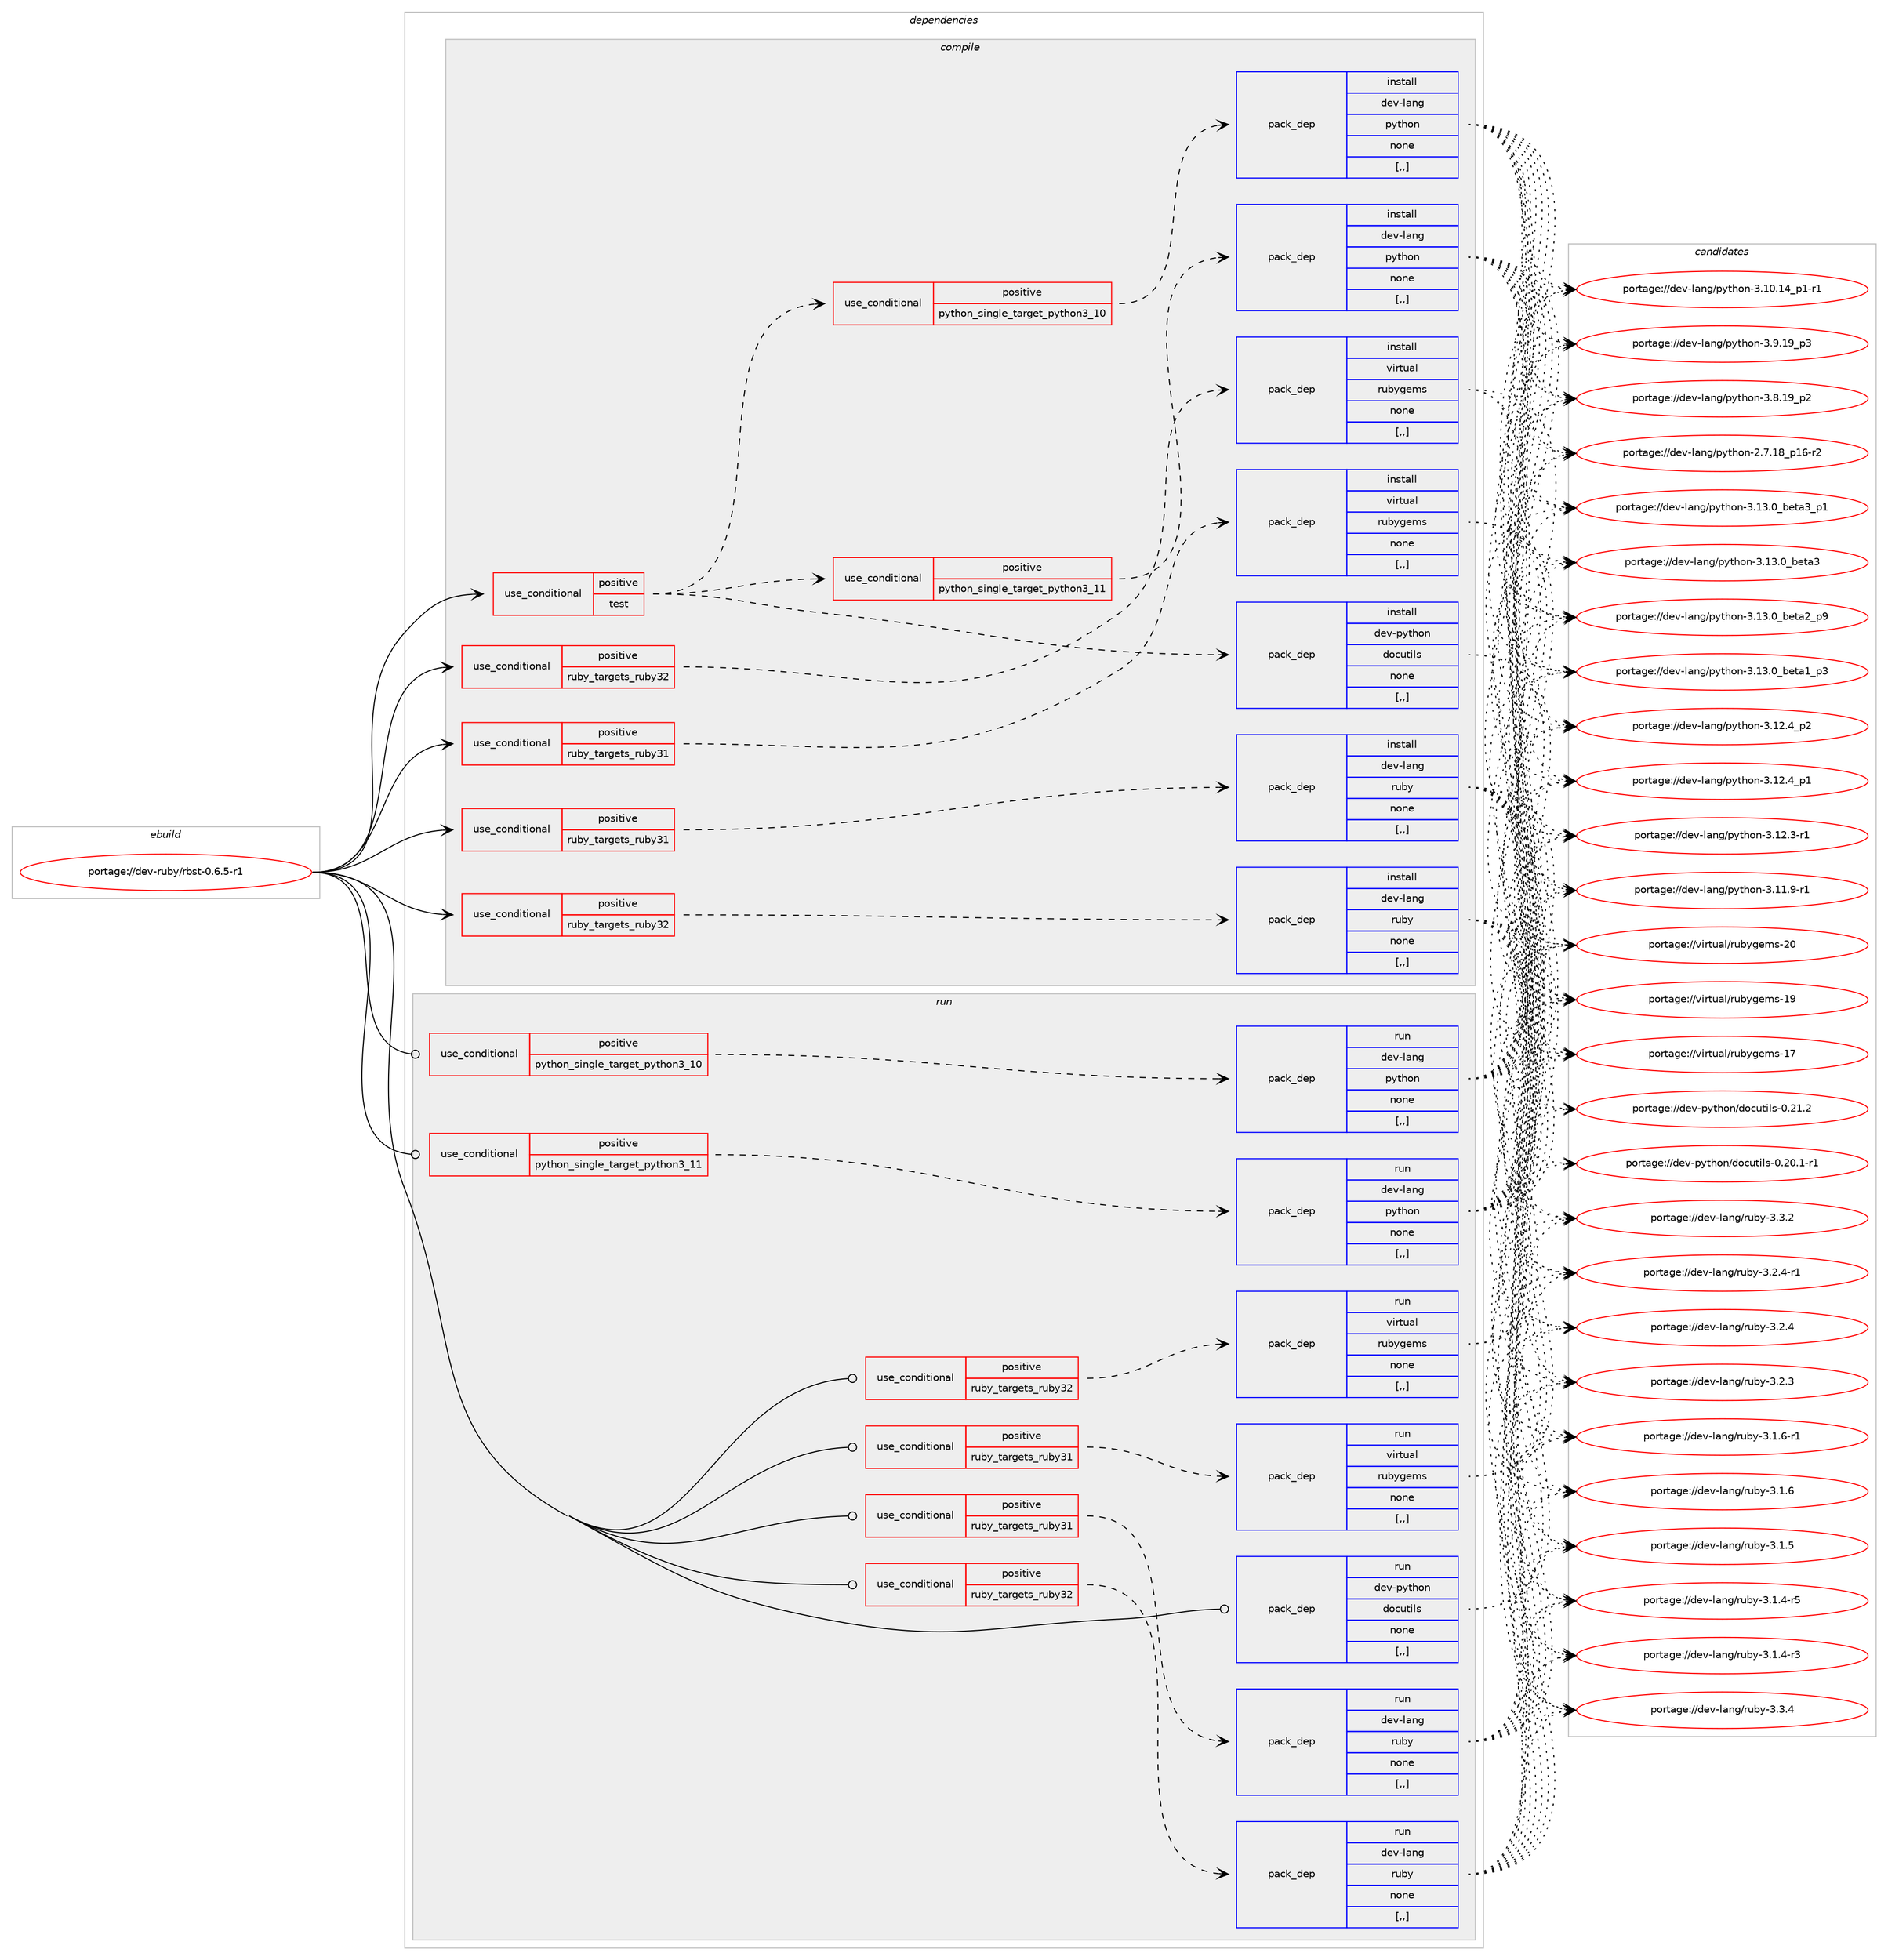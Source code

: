 digraph prolog {

# *************
# Graph options
# *************

newrank=true;
concentrate=true;
compound=true;
graph [rankdir=LR,fontname=Helvetica,fontsize=10,ranksep=1.5];#, ranksep=2.5, nodesep=0.2];
edge  [arrowhead=vee];
node  [fontname=Helvetica,fontsize=10];

# **********
# The ebuild
# **********

subgraph cluster_leftcol {
color=gray;
label=<<i>ebuild</i>>;
id [label="portage://dev-ruby/rbst-0.6.5-r1", color=red, width=4, href="../dev-ruby/rbst-0.6.5-r1.svg"];
}

# ****************
# The dependencies
# ****************

subgraph cluster_midcol {
color=gray;
label=<<i>dependencies</i>>;
subgraph cluster_compile {
fillcolor="#eeeeee";
style=filled;
label=<<i>compile</i>>;
subgraph cond53767 {
dependency196935 [label=<<TABLE BORDER="0" CELLBORDER="1" CELLSPACING="0" CELLPADDING="4"><TR><TD ROWSPAN="3" CELLPADDING="10">use_conditional</TD></TR><TR><TD>positive</TD></TR><TR><TD>ruby_targets_ruby31</TD></TR></TABLE>>, shape=none, color=red];
subgraph pack141808 {
dependency196936 [label=<<TABLE BORDER="0" CELLBORDER="1" CELLSPACING="0" CELLPADDING="4" WIDTH="220"><TR><TD ROWSPAN="6" CELLPADDING="30">pack_dep</TD></TR><TR><TD WIDTH="110">install</TD></TR><TR><TD>dev-lang</TD></TR><TR><TD>ruby</TD></TR><TR><TD>none</TD></TR><TR><TD>[,,]</TD></TR></TABLE>>, shape=none, color=blue];
}
dependency196935:e -> dependency196936:w [weight=20,style="dashed",arrowhead="vee"];
}
id:e -> dependency196935:w [weight=20,style="solid",arrowhead="vee"];
subgraph cond53768 {
dependency196937 [label=<<TABLE BORDER="0" CELLBORDER="1" CELLSPACING="0" CELLPADDING="4"><TR><TD ROWSPAN="3" CELLPADDING="10">use_conditional</TD></TR><TR><TD>positive</TD></TR><TR><TD>ruby_targets_ruby31</TD></TR></TABLE>>, shape=none, color=red];
subgraph pack141809 {
dependency196938 [label=<<TABLE BORDER="0" CELLBORDER="1" CELLSPACING="0" CELLPADDING="4" WIDTH="220"><TR><TD ROWSPAN="6" CELLPADDING="30">pack_dep</TD></TR><TR><TD WIDTH="110">install</TD></TR><TR><TD>virtual</TD></TR><TR><TD>rubygems</TD></TR><TR><TD>none</TD></TR><TR><TD>[,,]</TD></TR></TABLE>>, shape=none, color=blue];
}
dependency196937:e -> dependency196938:w [weight=20,style="dashed",arrowhead="vee"];
}
id:e -> dependency196937:w [weight=20,style="solid",arrowhead="vee"];
subgraph cond53769 {
dependency196939 [label=<<TABLE BORDER="0" CELLBORDER="1" CELLSPACING="0" CELLPADDING="4"><TR><TD ROWSPAN="3" CELLPADDING="10">use_conditional</TD></TR><TR><TD>positive</TD></TR><TR><TD>ruby_targets_ruby32</TD></TR></TABLE>>, shape=none, color=red];
subgraph pack141810 {
dependency196940 [label=<<TABLE BORDER="0" CELLBORDER="1" CELLSPACING="0" CELLPADDING="4" WIDTH="220"><TR><TD ROWSPAN="6" CELLPADDING="30">pack_dep</TD></TR><TR><TD WIDTH="110">install</TD></TR><TR><TD>dev-lang</TD></TR><TR><TD>ruby</TD></TR><TR><TD>none</TD></TR><TR><TD>[,,]</TD></TR></TABLE>>, shape=none, color=blue];
}
dependency196939:e -> dependency196940:w [weight=20,style="dashed",arrowhead="vee"];
}
id:e -> dependency196939:w [weight=20,style="solid",arrowhead="vee"];
subgraph cond53770 {
dependency196941 [label=<<TABLE BORDER="0" CELLBORDER="1" CELLSPACING="0" CELLPADDING="4"><TR><TD ROWSPAN="3" CELLPADDING="10">use_conditional</TD></TR><TR><TD>positive</TD></TR><TR><TD>ruby_targets_ruby32</TD></TR></TABLE>>, shape=none, color=red];
subgraph pack141811 {
dependency196942 [label=<<TABLE BORDER="0" CELLBORDER="1" CELLSPACING="0" CELLPADDING="4" WIDTH="220"><TR><TD ROWSPAN="6" CELLPADDING="30">pack_dep</TD></TR><TR><TD WIDTH="110">install</TD></TR><TR><TD>virtual</TD></TR><TR><TD>rubygems</TD></TR><TR><TD>none</TD></TR><TR><TD>[,,]</TD></TR></TABLE>>, shape=none, color=blue];
}
dependency196941:e -> dependency196942:w [weight=20,style="dashed",arrowhead="vee"];
}
id:e -> dependency196941:w [weight=20,style="solid",arrowhead="vee"];
subgraph cond53771 {
dependency196943 [label=<<TABLE BORDER="0" CELLBORDER="1" CELLSPACING="0" CELLPADDING="4"><TR><TD ROWSPAN="3" CELLPADDING="10">use_conditional</TD></TR><TR><TD>positive</TD></TR><TR><TD>test</TD></TR></TABLE>>, shape=none, color=red];
subgraph pack141812 {
dependency196944 [label=<<TABLE BORDER="0" CELLBORDER="1" CELLSPACING="0" CELLPADDING="4" WIDTH="220"><TR><TD ROWSPAN="6" CELLPADDING="30">pack_dep</TD></TR><TR><TD WIDTH="110">install</TD></TR><TR><TD>dev-python</TD></TR><TR><TD>docutils</TD></TR><TR><TD>none</TD></TR><TR><TD>[,,]</TD></TR></TABLE>>, shape=none, color=blue];
}
dependency196943:e -> dependency196944:w [weight=20,style="dashed",arrowhead="vee"];
subgraph cond53772 {
dependency196945 [label=<<TABLE BORDER="0" CELLBORDER="1" CELLSPACING="0" CELLPADDING="4"><TR><TD ROWSPAN="3" CELLPADDING="10">use_conditional</TD></TR><TR><TD>positive</TD></TR><TR><TD>python_single_target_python3_10</TD></TR></TABLE>>, shape=none, color=red];
subgraph pack141813 {
dependency196946 [label=<<TABLE BORDER="0" CELLBORDER="1" CELLSPACING="0" CELLPADDING="4" WIDTH="220"><TR><TD ROWSPAN="6" CELLPADDING="30">pack_dep</TD></TR><TR><TD WIDTH="110">install</TD></TR><TR><TD>dev-lang</TD></TR><TR><TD>python</TD></TR><TR><TD>none</TD></TR><TR><TD>[,,]</TD></TR></TABLE>>, shape=none, color=blue];
}
dependency196945:e -> dependency196946:w [weight=20,style="dashed",arrowhead="vee"];
}
dependency196943:e -> dependency196945:w [weight=20,style="dashed",arrowhead="vee"];
subgraph cond53773 {
dependency196947 [label=<<TABLE BORDER="0" CELLBORDER="1" CELLSPACING="0" CELLPADDING="4"><TR><TD ROWSPAN="3" CELLPADDING="10">use_conditional</TD></TR><TR><TD>positive</TD></TR><TR><TD>python_single_target_python3_11</TD></TR></TABLE>>, shape=none, color=red];
subgraph pack141814 {
dependency196948 [label=<<TABLE BORDER="0" CELLBORDER="1" CELLSPACING="0" CELLPADDING="4" WIDTH="220"><TR><TD ROWSPAN="6" CELLPADDING="30">pack_dep</TD></TR><TR><TD WIDTH="110">install</TD></TR><TR><TD>dev-lang</TD></TR><TR><TD>python</TD></TR><TR><TD>none</TD></TR><TR><TD>[,,]</TD></TR></TABLE>>, shape=none, color=blue];
}
dependency196947:e -> dependency196948:w [weight=20,style="dashed",arrowhead="vee"];
}
dependency196943:e -> dependency196947:w [weight=20,style="dashed",arrowhead="vee"];
}
id:e -> dependency196943:w [weight=20,style="solid",arrowhead="vee"];
}
subgraph cluster_compileandrun {
fillcolor="#eeeeee";
style=filled;
label=<<i>compile and run</i>>;
}
subgraph cluster_run {
fillcolor="#eeeeee";
style=filled;
label=<<i>run</i>>;
subgraph cond53774 {
dependency196949 [label=<<TABLE BORDER="0" CELLBORDER="1" CELLSPACING="0" CELLPADDING="4"><TR><TD ROWSPAN="3" CELLPADDING="10">use_conditional</TD></TR><TR><TD>positive</TD></TR><TR><TD>python_single_target_python3_10</TD></TR></TABLE>>, shape=none, color=red];
subgraph pack141815 {
dependency196950 [label=<<TABLE BORDER="0" CELLBORDER="1" CELLSPACING="0" CELLPADDING="4" WIDTH="220"><TR><TD ROWSPAN="6" CELLPADDING="30">pack_dep</TD></TR><TR><TD WIDTH="110">run</TD></TR><TR><TD>dev-lang</TD></TR><TR><TD>python</TD></TR><TR><TD>none</TD></TR><TR><TD>[,,]</TD></TR></TABLE>>, shape=none, color=blue];
}
dependency196949:e -> dependency196950:w [weight=20,style="dashed",arrowhead="vee"];
}
id:e -> dependency196949:w [weight=20,style="solid",arrowhead="odot"];
subgraph cond53775 {
dependency196951 [label=<<TABLE BORDER="0" CELLBORDER="1" CELLSPACING="0" CELLPADDING="4"><TR><TD ROWSPAN="3" CELLPADDING="10">use_conditional</TD></TR><TR><TD>positive</TD></TR><TR><TD>python_single_target_python3_11</TD></TR></TABLE>>, shape=none, color=red];
subgraph pack141816 {
dependency196952 [label=<<TABLE BORDER="0" CELLBORDER="1" CELLSPACING="0" CELLPADDING="4" WIDTH="220"><TR><TD ROWSPAN="6" CELLPADDING="30">pack_dep</TD></TR><TR><TD WIDTH="110">run</TD></TR><TR><TD>dev-lang</TD></TR><TR><TD>python</TD></TR><TR><TD>none</TD></TR><TR><TD>[,,]</TD></TR></TABLE>>, shape=none, color=blue];
}
dependency196951:e -> dependency196952:w [weight=20,style="dashed",arrowhead="vee"];
}
id:e -> dependency196951:w [weight=20,style="solid",arrowhead="odot"];
subgraph cond53776 {
dependency196953 [label=<<TABLE BORDER="0" CELLBORDER="1" CELLSPACING="0" CELLPADDING="4"><TR><TD ROWSPAN="3" CELLPADDING="10">use_conditional</TD></TR><TR><TD>positive</TD></TR><TR><TD>ruby_targets_ruby31</TD></TR></TABLE>>, shape=none, color=red];
subgraph pack141817 {
dependency196954 [label=<<TABLE BORDER="0" CELLBORDER="1" CELLSPACING="0" CELLPADDING="4" WIDTH="220"><TR><TD ROWSPAN="6" CELLPADDING="30">pack_dep</TD></TR><TR><TD WIDTH="110">run</TD></TR><TR><TD>dev-lang</TD></TR><TR><TD>ruby</TD></TR><TR><TD>none</TD></TR><TR><TD>[,,]</TD></TR></TABLE>>, shape=none, color=blue];
}
dependency196953:e -> dependency196954:w [weight=20,style="dashed",arrowhead="vee"];
}
id:e -> dependency196953:w [weight=20,style="solid",arrowhead="odot"];
subgraph cond53777 {
dependency196955 [label=<<TABLE BORDER="0" CELLBORDER="1" CELLSPACING="0" CELLPADDING="4"><TR><TD ROWSPAN="3" CELLPADDING="10">use_conditional</TD></TR><TR><TD>positive</TD></TR><TR><TD>ruby_targets_ruby31</TD></TR></TABLE>>, shape=none, color=red];
subgraph pack141818 {
dependency196956 [label=<<TABLE BORDER="0" CELLBORDER="1" CELLSPACING="0" CELLPADDING="4" WIDTH="220"><TR><TD ROWSPAN="6" CELLPADDING="30">pack_dep</TD></TR><TR><TD WIDTH="110">run</TD></TR><TR><TD>virtual</TD></TR><TR><TD>rubygems</TD></TR><TR><TD>none</TD></TR><TR><TD>[,,]</TD></TR></TABLE>>, shape=none, color=blue];
}
dependency196955:e -> dependency196956:w [weight=20,style="dashed",arrowhead="vee"];
}
id:e -> dependency196955:w [weight=20,style="solid",arrowhead="odot"];
subgraph cond53778 {
dependency196957 [label=<<TABLE BORDER="0" CELLBORDER="1" CELLSPACING="0" CELLPADDING="4"><TR><TD ROWSPAN="3" CELLPADDING="10">use_conditional</TD></TR><TR><TD>positive</TD></TR><TR><TD>ruby_targets_ruby32</TD></TR></TABLE>>, shape=none, color=red];
subgraph pack141819 {
dependency196958 [label=<<TABLE BORDER="0" CELLBORDER="1" CELLSPACING="0" CELLPADDING="4" WIDTH="220"><TR><TD ROWSPAN="6" CELLPADDING="30">pack_dep</TD></TR><TR><TD WIDTH="110">run</TD></TR><TR><TD>dev-lang</TD></TR><TR><TD>ruby</TD></TR><TR><TD>none</TD></TR><TR><TD>[,,]</TD></TR></TABLE>>, shape=none, color=blue];
}
dependency196957:e -> dependency196958:w [weight=20,style="dashed",arrowhead="vee"];
}
id:e -> dependency196957:w [weight=20,style="solid",arrowhead="odot"];
subgraph cond53779 {
dependency196959 [label=<<TABLE BORDER="0" CELLBORDER="1" CELLSPACING="0" CELLPADDING="4"><TR><TD ROWSPAN="3" CELLPADDING="10">use_conditional</TD></TR><TR><TD>positive</TD></TR><TR><TD>ruby_targets_ruby32</TD></TR></TABLE>>, shape=none, color=red];
subgraph pack141820 {
dependency196960 [label=<<TABLE BORDER="0" CELLBORDER="1" CELLSPACING="0" CELLPADDING="4" WIDTH="220"><TR><TD ROWSPAN="6" CELLPADDING="30">pack_dep</TD></TR><TR><TD WIDTH="110">run</TD></TR><TR><TD>virtual</TD></TR><TR><TD>rubygems</TD></TR><TR><TD>none</TD></TR><TR><TD>[,,]</TD></TR></TABLE>>, shape=none, color=blue];
}
dependency196959:e -> dependency196960:w [weight=20,style="dashed",arrowhead="vee"];
}
id:e -> dependency196959:w [weight=20,style="solid",arrowhead="odot"];
subgraph pack141821 {
dependency196961 [label=<<TABLE BORDER="0" CELLBORDER="1" CELLSPACING="0" CELLPADDING="4" WIDTH="220"><TR><TD ROWSPAN="6" CELLPADDING="30">pack_dep</TD></TR><TR><TD WIDTH="110">run</TD></TR><TR><TD>dev-python</TD></TR><TR><TD>docutils</TD></TR><TR><TD>none</TD></TR><TR><TD>[,,]</TD></TR></TABLE>>, shape=none, color=blue];
}
id:e -> dependency196961:w [weight=20,style="solid",arrowhead="odot"];
}
}

# **************
# The candidates
# **************

subgraph cluster_choices {
rank=same;
color=gray;
label=<<i>candidates</i>>;

subgraph choice141808 {
color=black;
nodesep=1;
choice10010111845108971101034711411798121455146514652 [label="portage://dev-lang/ruby-3.3.4", color=red, width=4,href="../dev-lang/ruby-3.3.4.svg"];
choice10010111845108971101034711411798121455146514650 [label="portage://dev-lang/ruby-3.3.2", color=red, width=4,href="../dev-lang/ruby-3.3.2.svg"];
choice100101118451089711010347114117981214551465046524511449 [label="portage://dev-lang/ruby-3.2.4-r1", color=red, width=4,href="../dev-lang/ruby-3.2.4-r1.svg"];
choice10010111845108971101034711411798121455146504652 [label="portage://dev-lang/ruby-3.2.4", color=red, width=4,href="../dev-lang/ruby-3.2.4.svg"];
choice10010111845108971101034711411798121455146504651 [label="portage://dev-lang/ruby-3.2.3", color=red, width=4,href="../dev-lang/ruby-3.2.3.svg"];
choice100101118451089711010347114117981214551464946544511449 [label="portage://dev-lang/ruby-3.1.6-r1", color=red, width=4,href="../dev-lang/ruby-3.1.6-r1.svg"];
choice10010111845108971101034711411798121455146494654 [label="portage://dev-lang/ruby-3.1.6", color=red, width=4,href="../dev-lang/ruby-3.1.6.svg"];
choice10010111845108971101034711411798121455146494653 [label="portage://dev-lang/ruby-3.1.5", color=red, width=4,href="../dev-lang/ruby-3.1.5.svg"];
choice100101118451089711010347114117981214551464946524511453 [label="portage://dev-lang/ruby-3.1.4-r5", color=red, width=4,href="../dev-lang/ruby-3.1.4-r5.svg"];
choice100101118451089711010347114117981214551464946524511451 [label="portage://dev-lang/ruby-3.1.4-r3", color=red, width=4,href="../dev-lang/ruby-3.1.4-r3.svg"];
dependency196936:e -> choice10010111845108971101034711411798121455146514652:w [style=dotted,weight="100"];
dependency196936:e -> choice10010111845108971101034711411798121455146514650:w [style=dotted,weight="100"];
dependency196936:e -> choice100101118451089711010347114117981214551465046524511449:w [style=dotted,weight="100"];
dependency196936:e -> choice10010111845108971101034711411798121455146504652:w [style=dotted,weight="100"];
dependency196936:e -> choice10010111845108971101034711411798121455146504651:w [style=dotted,weight="100"];
dependency196936:e -> choice100101118451089711010347114117981214551464946544511449:w [style=dotted,weight="100"];
dependency196936:e -> choice10010111845108971101034711411798121455146494654:w [style=dotted,weight="100"];
dependency196936:e -> choice10010111845108971101034711411798121455146494653:w [style=dotted,weight="100"];
dependency196936:e -> choice100101118451089711010347114117981214551464946524511453:w [style=dotted,weight="100"];
dependency196936:e -> choice100101118451089711010347114117981214551464946524511451:w [style=dotted,weight="100"];
}
subgraph choice141809 {
color=black;
nodesep=1;
choice118105114116117971084711411798121103101109115455048 [label="portage://virtual/rubygems-20", color=red, width=4,href="../virtual/rubygems-20.svg"];
choice118105114116117971084711411798121103101109115454957 [label="portage://virtual/rubygems-19", color=red, width=4,href="../virtual/rubygems-19.svg"];
choice118105114116117971084711411798121103101109115454955 [label="portage://virtual/rubygems-17", color=red, width=4,href="../virtual/rubygems-17.svg"];
dependency196938:e -> choice118105114116117971084711411798121103101109115455048:w [style=dotted,weight="100"];
dependency196938:e -> choice118105114116117971084711411798121103101109115454957:w [style=dotted,weight="100"];
dependency196938:e -> choice118105114116117971084711411798121103101109115454955:w [style=dotted,weight="100"];
}
subgraph choice141810 {
color=black;
nodesep=1;
choice10010111845108971101034711411798121455146514652 [label="portage://dev-lang/ruby-3.3.4", color=red, width=4,href="../dev-lang/ruby-3.3.4.svg"];
choice10010111845108971101034711411798121455146514650 [label="portage://dev-lang/ruby-3.3.2", color=red, width=4,href="../dev-lang/ruby-3.3.2.svg"];
choice100101118451089711010347114117981214551465046524511449 [label="portage://dev-lang/ruby-3.2.4-r1", color=red, width=4,href="../dev-lang/ruby-3.2.4-r1.svg"];
choice10010111845108971101034711411798121455146504652 [label="portage://dev-lang/ruby-3.2.4", color=red, width=4,href="../dev-lang/ruby-3.2.4.svg"];
choice10010111845108971101034711411798121455146504651 [label="portage://dev-lang/ruby-3.2.3", color=red, width=4,href="../dev-lang/ruby-3.2.3.svg"];
choice100101118451089711010347114117981214551464946544511449 [label="portage://dev-lang/ruby-3.1.6-r1", color=red, width=4,href="../dev-lang/ruby-3.1.6-r1.svg"];
choice10010111845108971101034711411798121455146494654 [label="portage://dev-lang/ruby-3.1.6", color=red, width=4,href="../dev-lang/ruby-3.1.6.svg"];
choice10010111845108971101034711411798121455146494653 [label="portage://dev-lang/ruby-3.1.5", color=red, width=4,href="../dev-lang/ruby-3.1.5.svg"];
choice100101118451089711010347114117981214551464946524511453 [label="portage://dev-lang/ruby-3.1.4-r5", color=red, width=4,href="../dev-lang/ruby-3.1.4-r5.svg"];
choice100101118451089711010347114117981214551464946524511451 [label="portage://dev-lang/ruby-3.1.4-r3", color=red, width=4,href="../dev-lang/ruby-3.1.4-r3.svg"];
dependency196940:e -> choice10010111845108971101034711411798121455146514652:w [style=dotted,weight="100"];
dependency196940:e -> choice10010111845108971101034711411798121455146514650:w [style=dotted,weight="100"];
dependency196940:e -> choice100101118451089711010347114117981214551465046524511449:w [style=dotted,weight="100"];
dependency196940:e -> choice10010111845108971101034711411798121455146504652:w [style=dotted,weight="100"];
dependency196940:e -> choice10010111845108971101034711411798121455146504651:w [style=dotted,weight="100"];
dependency196940:e -> choice100101118451089711010347114117981214551464946544511449:w [style=dotted,weight="100"];
dependency196940:e -> choice10010111845108971101034711411798121455146494654:w [style=dotted,weight="100"];
dependency196940:e -> choice10010111845108971101034711411798121455146494653:w [style=dotted,weight="100"];
dependency196940:e -> choice100101118451089711010347114117981214551464946524511453:w [style=dotted,weight="100"];
dependency196940:e -> choice100101118451089711010347114117981214551464946524511451:w [style=dotted,weight="100"];
}
subgraph choice141811 {
color=black;
nodesep=1;
choice118105114116117971084711411798121103101109115455048 [label="portage://virtual/rubygems-20", color=red, width=4,href="../virtual/rubygems-20.svg"];
choice118105114116117971084711411798121103101109115454957 [label="portage://virtual/rubygems-19", color=red, width=4,href="../virtual/rubygems-19.svg"];
choice118105114116117971084711411798121103101109115454955 [label="portage://virtual/rubygems-17", color=red, width=4,href="../virtual/rubygems-17.svg"];
dependency196942:e -> choice118105114116117971084711411798121103101109115455048:w [style=dotted,weight="100"];
dependency196942:e -> choice118105114116117971084711411798121103101109115454957:w [style=dotted,weight="100"];
dependency196942:e -> choice118105114116117971084711411798121103101109115454955:w [style=dotted,weight="100"];
}
subgraph choice141812 {
color=black;
nodesep=1;
choice10010111845112121116104111110471001119911711610510811545484650494650 [label="portage://dev-python/docutils-0.21.2", color=red, width=4,href="../dev-python/docutils-0.21.2.svg"];
choice100101118451121211161041111104710011199117116105108115454846504846494511449 [label="portage://dev-python/docutils-0.20.1-r1", color=red, width=4,href="../dev-python/docutils-0.20.1-r1.svg"];
dependency196944:e -> choice10010111845112121116104111110471001119911711610510811545484650494650:w [style=dotted,weight="100"];
dependency196944:e -> choice100101118451121211161041111104710011199117116105108115454846504846494511449:w [style=dotted,weight="100"];
}
subgraph choice141813 {
color=black;
nodesep=1;
choice10010111845108971101034711212111610411111045514649514648959810111697519511249 [label="portage://dev-lang/python-3.13.0_beta3_p1", color=red, width=4,href="../dev-lang/python-3.13.0_beta3_p1.svg"];
choice1001011184510897110103471121211161041111104551464951464895981011169751 [label="portage://dev-lang/python-3.13.0_beta3", color=red, width=4,href="../dev-lang/python-3.13.0_beta3.svg"];
choice10010111845108971101034711212111610411111045514649514648959810111697509511257 [label="portage://dev-lang/python-3.13.0_beta2_p9", color=red, width=4,href="../dev-lang/python-3.13.0_beta2_p9.svg"];
choice10010111845108971101034711212111610411111045514649514648959810111697499511251 [label="portage://dev-lang/python-3.13.0_beta1_p3", color=red, width=4,href="../dev-lang/python-3.13.0_beta1_p3.svg"];
choice100101118451089711010347112121116104111110455146495046529511250 [label="portage://dev-lang/python-3.12.4_p2", color=red, width=4,href="../dev-lang/python-3.12.4_p2.svg"];
choice100101118451089711010347112121116104111110455146495046529511249 [label="portage://dev-lang/python-3.12.4_p1", color=red, width=4,href="../dev-lang/python-3.12.4_p1.svg"];
choice100101118451089711010347112121116104111110455146495046514511449 [label="portage://dev-lang/python-3.12.3-r1", color=red, width=4,href="../dev-lang/python-3.12.3-r1.svg"];
choice100101118451089711010347112121116104111110455146494946574511449 [label="portage://dev-lang/python-3.11.9-r1", color=red, width=4,href="../dev-lang/python-3.11.9-r1.svg"];
choice100101118451089711010347112121116104111110455146494846495295112494511449 [label="portage://dev-lang/python-3.10.14_p1-r1", color=red, width=4,href="../dev-lang/python-3.10.14_p1-r1.svg"];
choice100101118451089711010347112121116104111110455146574649579511251 [label="portage://dev-lang/python-3.9.19_p3", color=red, width=4,href="../dev-lang/python-3.9.19_p3.svg"];
choice100101118451089711010347112121116104111110455146564649579511250 [label="portage://dev-lang/python-3.8.19_p2", color=red, width=4,href="../dev-lang/python-3.8.19_p2.svg"];
choice100101118451089711010347112121116104111110455046554649569511249544511450 [label="portage://dev-lang/python-2.7.18_p16-r2", color=red, width=4,href="../dev-lang/python-2.7.18_p16-r2.svg"];
dependency196946:e -> choice10010111845108971101034711212111610411111045514649514648959810111697519511249:w [style=dotted,weight="100"];
dependency196946:e -> choice1001011184510897110103471121211161041111104551464951464895981011169751:w [style=dotted,weight="100"];
dependency196946:e -> choice10010111845108971101034711212111610411111045514649514648959810111697509511257:w [style=dotted,weight="100"];
dependency196946:e -> choice10010111845108971101034711212111610411111045514649514648959810111697499511251:w [style=dotted,weight="100"];
dependency196946:e -> choice100101118451089711010347112121116104111110455146495046529511250:w [style=dotted,weight="100"];
dependency196946:e -> choice100101118451089711010347112121116104111110455146495046529511249:w [style=dotted,weight="100"];
dependency196946:e -> choice100101118451089711010347112121116104111110455146495046514511449:w [style=dotted,weight="100"];
dependency196946:e -> choice100101118451089711010347112121116104111110455146494946574511449:w [style=dotted,weight="100"];
dependency196946:e -> choice100101118451089711010347112121116104111110455146494846495295112494511449:w [style=dotted,weight="100"];
dependency196946:e -> choice100101118451089711010347112121116104111110455146574649579511251:w [style=dotted,weight="100"];
dependency196946:e -> choice100101118451089711010347112121116104111110455146564649579511250:w [style=dotted,weight="100"];
dependency196946:e -> choice100101118451089711010347112121116104111110455046554649569511249544511450:w [style=dotted,weight="100"];
}
subgraph choice141814 {
color=black;
nodesep=1;
choice10010111845108971101034711212111610411111045514649514648959810111697519511249 [label="portage://dev-lang/python-3.13.0_beta3_p1", color=red, width=4,href="../dev-lang/python-3.13.0_beta3_p1.svg"];
choice1001011184510897110103471121211161041111104551464951464895981011169751 [label="portage://dev-lang/python-3.13.0_beta3", color=red, width=4,href="../dev-lang/python-3.13.0_beta3.svg"];
choice10010111845108971101034711212111610411111045514649514648959810111697509511257 [label="portage://dev-lang/python-3.13.0_beta2_p9", color=red, width=4,href="../dev-lang/python-3.13.0_beta2_p9.svg"];
choice10010111845108971101034711212111610411111045514649514648959810111697499511251 [label="portage://dev-lang/python-3.13.0_beta1_p3", color=red, width=4,href="../dev-lang/python-3.13.0_beta1_p3.svg"];
choice100101118451089711010347112121116104111110455146495046529511250 [label="portage://dev-lang/python-3.12.4_p2", color=red, width=4,href="../dev-lang/python-3.12.4_p2.svg"];
choice100101118451089711010347112121116104111110455146495046529511249 [label="portage://dev-lang/python-3.12.4_p1", color=red, width=4,href="../dev-lang/python-3.12.4_p1.svg"];
choice100101118451089711010347112121116104111110455146495046514511449 [label="portage://dev-lang/python-3.12.3-r1", color=red, width=4,href="../dev-lang/python-3.12.3-r1.svg"];
choice100101118451089711010347112121116104111110455146494946574511449 [label="portage://dev-lang/python-3.11.9-r1", color=red, width=4,href="../dev-lang/python-3.11.9-r1.svg"];
choice100101118451089711010347112121116104111110455146494846495295112494511449 [label="portage://dev-lang/python-3.10.14_p1-r1", color=red, width=4,href="../dev-lang/python-3.10.14_p1-r1.svg"];
choice100101118451089711010347112121116104111110455146574649579511251 [label="portage://dev-lang/python-3.9.19_p3", color=red, width=4,href="../dev-lang/python-3.9.19_p3.svg"];
choice100101118451089711010347112121116104111110455146564649579511250 [label="portage://dev-lang/python-3.8.19_p2", color=red, width=4,href="../dev-lang/python-3.8.19_p2.svg"];
choice100101118451089711010347112121116104111110455046554649569511249544511450 [label="portage://dev-lang/python-2.7.18_p16-r2", color=red, width=4,href="../dev-lang/python-2.7.18_p16-r2.svg"];
dependency196948:e -> choice10010111845108971101034711212111610411111045514649514648959810111697519511249:w [style=dotted,weight="100"];
dependency196948:e -> choice1001011184510897110103471121211161041111104551464951464895981011169751:w [style=dotted,weight="100"];
dependency196948:e -> choice10010111845108971101034711212111610411111045514649514648959810111697509511257:w [style=dotted,weight="100"];
dependency196948:e -> choice10010111845108971101034711212111610411111045514649514648959810111697499511251:w [style=dotted,weight="100"];
dependency196948:e -> choice100101118451089711010347112121116104111110455146495046529511250:w [style=dotted,weight="100"];
dependency196948:e -> choice100101118451089711010347112121116104111110455146495046529511249:w [style=dotted,weight="100"];
dependency196948:e -> choice100101118451089711010347112121116104111110455146495046514511449:w [style=dotted,weight="100"];
dependency196948:e -> choice100101118451089711010347112121116104111110455146494946574511449:w [style=dotted,weight="100"];
dependency196948:e -> choice100101118451089711010347112121116104111110455146494846495295112494511449:w [style=dotted,weight="100"];
dependency196948:e -> choice100101118451089711010347112121116104111110455146574649579511251:w [style=dotted,weight="100"];
dependency196948:e -> choice100101118451089711010347112121116104111110455146564649579511250:w [style=dotted,weight="100"];
dependency196948:e -> choice100101118451089711010347112121116104111110455046554649569511249544511450:w [style=dotted,weight="100"];
}
subgraph choice141815 {
color=black;
nodesep=1;
choice10010111845108971101034711212111610411111045514649514648959810111697519511249 [label="portage://dev-lang/python-3.13.0_beta3_p1", color=red, width=4,href="../dev-lang/python-3.13.0_beta3_p1.svg"];
choice1001011184510897110103471121211161041111104551464951464895981011169751 [label="portage://dev-lang/python-3.13.0_beta3", color=red, width=4,href="../dev-lang/python-3.13.0_beta3.svg"];
choice10010111845108971101034711212111610411111045514649514648959810111697509511257 [label="portage://dev-lang/python-3.13.0_beta2_p9", color=red, width=4,href="../dev-lang/python-3.13.0_beta2_p9.svg"];
choice10010111845108971101034711212111610411111045514649514648959810111697499511251 [label="portage://dev-lang/python-3.13.0_beta1_p3", color=red, width=4,href="../dev-lang/python-3.13.0_beta1_p3.svg"];
choice100101118451089711010347112121116104111110455146495046529511250 [label="portage://dev-lang/python-3.12.4_p2", color=red, width=4,href="../dev-lang/python-3.12.4_p2.svg"];
choice100101118451089711010347112121116104111110455146495046529511249 [label="portage://dev-lang/python-3.12.4_p1", color=red, width=4,href="../dev-lang/python-3.12.4_p1.svg"];
choice100101118451089711010347112121116104111110455146495046514511449 [label="portage://dev-lang/python-3.12.3-r1", color=red, width=4,href="../dev-lang/python-3.12.3-r1.svg"];
choice100101118451089711010347112121116104111110455146494946574511449 [label="portage://dev-lang/python-3.11.9-r1", color=red, width=4,href="../dev-lang/python-3.11.9-r1.svg"];
choice100101118451089711010347112121116104111110455146494846495295112494511449 [label="portage://dev-lang/python-3.10.14_p1-r1", color=red, width=4,href="../dev-lang/python-3.10.14_p1-r1.svg"];
choice100101118451089711010347112121116104111110455146574649579511251 [label="portage://dev-lang/python-3.9.19_p3", color=red, width=4,href="../dev-lang/python-3.9.19_p3.svg"];
choice100101118451089711010347112121116104111110455146564649579511250 [label="portage://dev-lang/python-3.8.19_p2", color=red, width=4,href="../dev-lang/python-3.8.19_p2.svg"];
choice100101118451089711010347112121116104111110455046554649569511249544511450 [label="portage://dev-lang/python-2.7.18_p16-r2", color=red, width=4,href="../dev-lang/python-2.7.18_p16-r2.svg"];
dependency196950:e -> choice10010111845108971101034711212111610411111045514649514648959810111697519511249:w [style=dotted,weight="100"];
dependency196950:e -> choice1001011184510897110103471121211161041111104551464951464895981011169751:w [style=dotted,weight="100"];
dependency196950:e -> choice10010111845108971101034711212111610411111045514649514648959810111697509511257:w [style=dotted,weight="100"];
dependency196950:e -> choice10010111845108971101034711212111610411111045514649514648959810111697499511251:w [style=dotted,weight="100"];
dependency196950:e -> choice100101118451089711010347112121116104111110455146495046529511250:w [style=dotted,weight="100"];
dependency196950:e -> choice100101118451089711010347112121116104111110455146495046529511249:w [style=dotted,weight="100"];
dependency196950:e -> choice100101118451089711010347112121116104111110455146495046514511449:w [style=dotted,weight="100"];
dependency196950:e -> choice100101118451089711010347112121116104111110455146494946574511449:w [style=dotted,weight="100"];
dependency196950:e -> choice100101118451089711010347112121116104111110455146494846495295112494511449:w [style=dotted,weight="100"];
dependency196950:e -> choice100101118451089711010347112121116104111110455146574649579511251:w [style=dotted,weight="100"];
dependency196950:e -> choice100101118451089711010347112121116104111110455146564649579511250:w [style=dotted,weight="100"];
dependency196950:e -> choice100101118451089711010347112121116104111110455046554649569511249544511450:w [style=dotted,weight="100"];
}
subgraph choice141816 {
color=black;
nodesep=1;
choice10010111845108971101034711212111610411111045514649514648959810111697519511249 [label="portage://dev-lang/python-3.13.0_beta3_p1", color=red, width=4,href="../dev-lang/python-3.13.0_beta3_p1.svg"];
choice1001011184510897110103471121211161041111104551464951464895981011169751 [label="portage://dev-lang/python-3.13.0_beta3", color=red, width=4,href="../dev-lang/python-3.13.0_beta3.svg"];
choice10010111845108971101034711212111610411111045514649514648959810111697509511257 [label="portage://dev-lang/python-3.13.0_beta2_p9", color=red, width=4,href="../dev-lang/python-3.13.0_beta2_p9.svg"];
choice10010111845108971101034711212111610411111045514649514648959810111697499511251 [label="portage://dev-lang/python-3.13.0_beta1_p3", color=red, width=4,href="../dev-lang/python-3.13.0_beta1_p3.svg"];
choice100101118451089711010347112121116104111110455146495046529511250 [label="portage://dev-lang/python-3.12.4_p2", color=red, width=4,href="../dev-lang/python-3.12.4_p2.svg"];
choice100101118451089711010347112121116104111110455146495046529511249 [label="portage://dev-lang/python-3.12.4_p1", color=red, width=4,href="../dev-lang/python-3.12.4_p1.svg"];
choice100101118451089711010347112121116104111110455146495046514511449 [label="portage://dev-lang/python-3.12.3-r1", color=red, width=4,href="../dev-lang/python-3.12.3-r1.svg"];
choice100101118451089711010347112121116104111110455146494946574511449 [label="portage://dev-lang/python-3.11.9-r1", color=red, width=4,href="../dev-lang/python-3.11.9-r1.svg"];
choice100101118451089711010347112121116104111110455146494846495295112494511449 [label="portage://dev-lang/python-3.10.14_p1-r1", color=red, width=4,href="../dev-lang/python-3.10.14_p1-r1.svg"];
choice100101118451089711010347112121116104111110455146574649579511251 [label="portage://dev-lang/python-3.9.19_p3", color=red, width=4,href="../dev-lang/python-3.9.19_p3.svg"];
choice100101118451089711010347112121116104111110455146564649579511250 [label="portage://dev-lang/python-3.8.19_p2", color=red, width=4,href="../dev-lang/python-3.8.19_p2.svg"];
choice100101118451089711010347112121116104111110455046554649569511249544511450 [label="portage://dev-lang/python-2.7.18_p16-r2", color=red, width=4,href="../dev-lang/python-2.7.18_p16-r2.svg"];
dependency196952:e -> choice10010111845108971101034711212111610411111045514649514648959810111697519511249:w [style=dotted,weight="100"];
dependency196952:e -> choice1001011184510897110103471121211161041111104551464951464895981011169751:w [style=dotted,weight="100"];
dependency196952:e -> choice10010111845108971101034711212111610411111045514649514648959810111697509511257:w [style=dotted,weight="100"];
dependency196952:e -> choice10010111845108971101034711212111610411111045514649514648959810111697499511251:w [style=dotted,weight="100"];
dependency196952:e -> choice100101118451089711010347112121116104111110455146495046529511250:w [style=dotted,weight="100"];
dependency196952:e -> choice100101118451089711010347112121116104111110455146495046529511249:w [style=dotted,weight="100"];
dependency196952:e -> choice100101118451089711010347112121116104111110455146495046514511449:w [style=dotted,weight="100"];
dependency196952:e -> choice100101118451089711010347112121116104111110455146494946574511449:w [style=dotted,weight="100"];
dependency196952:e -> choice100101118451089711010347112121116104111110455146494846495295112494511449:w [style=dotted,weight="100"];
dependency196952:e -> choice100101118451089711010347112121116104111110455146574649579511251:w [style=dotted,weight="100"];
dependency196952:e -> choice100101118451089711010347112121116104111110455146564649579511250:w [style=dotted,weight="100"];
dependency196952:e -> choice100101118451089711010347112121116104111110455046554649569511249544511450:w [style=dotted,weight="100"];
}
subgraph choice141817 {
color=black;
nodesep=1;
choice10010111845108971101034711411798121455146514652 [label="portage://dev-lang/ruby-3.3.4", color=red, width=4,href="../dev-lang/ruby-3.3.4.svg"];
choice10010111845108971101034711411798121455146514650 [label="portage://dev-lang/ruby-3.3.2", color=red, width=4,href="../dev-lang/ruby-3.3.2.svg"];
choice100101118451089711010347114117981214551465046524511449 [label="portage://dev-lang/ruby-3.2.4-r1", color=red, width=4,href="../dev-lang/ruby-3.2.4-r1.svg"];
choice10010111845108971101034711411798121455146504652 [label="portage://dev-lang/ruby-3.2.4", color=red, width=4,href="../dev-lang/ruby-3.2.4.svg"];
choice10010111845108971101034711411798121455146504651 [label="portage://dev-lang/ruby-3.2.3", color=red, width=4,href="../dev-lang/ruby-3.2.3.svg"];
choice100101118451089711010347114117981214551464946544511449 [label="portage://dev-lang/ruby-3.1.6-r1", color=red, width=4,href="../dev-lang/ruby-3.1.6-r1.svg"];
choice10010111845108971101034711411798121455146494654 [label="portage://dev-lang/ruby-3.1.6", color=red, width=4,href="../dev-lang/ruby-3.1.6.svg"];
choice10010111845108971101034711411798121455146494653 [label="portage://dev-lang/ruby-3.1.5", color=red, width=4,href="../dev-lang/ruby-3.1.5.svg"];
choice100101118451089711010347114117981214551464946524511453 [label="portage://dev-lang/ruby-3.1.4-r5", color=red, width=4,href="../dev-lang/ruby-3.1.4-r5.svg"];
choice100101118451089711010347114117981214551464946524511451 [label="portage://dev-lang/ruby-3.1.4-r3", color=red, width=4,href="../dev-lang/ruby-3.1.4-r3.svg"];
dependency196954:e -> choice10010111845108971101034711411798121455146514652:w [style=dotted,weight="100"];
dependency196954:e -> choice10010111845108971101034711411798121455146514650:w [style=dotted,weight="100"];
dependency196954:e -> choice100101118451089711010347114117981214551465046524511449:w [style=dotted,weight="100"];
dependency196954:e -> choice10010111845108971101034711411798121455146504652:w [style=dotted,weight="100"];
dependency196954:e -> choice10010111845108971101034711411798121455146504651:w [style=dotted,weight="100"];
dependency196954:e -> choice100101118451089711010347114117981214551464946544511449:w [style=dotted,weight="100"];
dependency196954:e -> choice10010111845108971101034711411798121455146494654:w [style=dotted,weight="100"];
dependency196954:e -> choice10010111845108971101034711411798121455146494653:w [style=dotted,weight="100"];
dependency196954:e -> choice100101118451089711010347114117981214551464946524511453:w [style=dotted,weight="100"];
dependency196954:e -> choice100101118451089711010347114117981214551464946524511451:w [style=dotted,weight="100"];
}
subgraph choice141818 {
color=black;
nodesep=1;
choice118105114116117971084711411798121103101109115455048 [label="portage://virtual/rubygems-20", color=red, width=4,href="../virtual/rubygems-20.svg"];
choice118105114116117971084711411798121103101109115454957 [label="portage://virtual/rubygems-19", color=red, width=4,href="../virtual/rubygems-19.svg"];
choice118105114116117971084711411798121103101109115454955 [label="portage://virtual/rubygems-17", color=red, width=4,href="../virtual/rubygems-17.svg"];
dependency196956:e -> choice118105114116117971084711411798121103101109115455048:w [style=dotted,weight="100"];
dependency196956:e -> choice118105114116117971084711411798121103101109115454957:w [style=dotted,weight="100"];
dependency196956:e -> choice118105114116117971084711411798121103101109115454955:w [style=dotted,weight="100"];
}
subgraph choice141819 {
color=black;
nodesep=1;
choice10010111845108971101034711411798121455146514652 [label="portage://dev-lang/ruby-3.3.4", color=red, width=4,href="../dev-lang/ruby-3.3.4.svg"];
choice10010111845108971101034711411798121455146514650 [label="portage://dev-lang/ruby-3.3.2", color=red, width=4,href="../dev-lang/ruby-3.3.2.svg"];
choice100101118451089711010347114117981214551465046524511449 [label="portage://dev-lang/ruby-3.2.4-r1", color=red, width=4,href="../dev-lang/ruby-3.2.4-r1.svg"];
choice10010111845108971101034711411798121455146504652 [label="portage://dev-lang/ruby-3.2.4", color=red, width=4,href="../dev-lang/ruby-3.2.4.svg"];
choice10010111845108971101034711411798121455146504651 [label="portage://dev-lang/ruby-3.2.3", color=red, width=4,href="../dev-lang/ruby-3.2.3.svg"];
choice100101118451089711010347114117981214551464946544511449 [label="portage://dev-lang/ruby-3.1.6-r1", color=red, width=4,href="../dev-lang/ruby-3.1.6-r1.svg"];
choice10010111845108971101034711411798121455146494654 [label="portage://dev-lang/ruby-3.1.6", color=red, width=4,href="../dev-lang/ruby-3.1.6.svg"];
choice10010111845108971101034711411798121455146494653 [label="portage://dev-lang/ruby-3.1.5", color=red, width=4,href="../dev-lang/ruby-3.1.5.svg"];
choice100101118451089711010347114117981214551464946524511453 [label="portage://dev-lang/ruby-3.1.4-r5", color=red, width=4,href="../dev-lang/ruby-3.1.4-r5.svg"];
choice100101118451089711010347114117981214551464946524511451 [label="portage://dev-lang/ruby-3.1.4-r3", color=red, width=4,href="../dev-lang/ruby-3.1.4-r3.svg"];
dependency196958:e -> choice10010111845108971101034711411798121455146514652:w [style=dotted,weight="100"];
dependency196958:e -> choice10010111845108971101034711411798121455146514650:w [style=dotted,weight="100"];
dependency196958:e -> choice100101118451089711010347114117981214551465046524511449:w [style=dotted,weight="100"];
dependency196958:e -> choice10010111845108971101034711411798121455146504652:w [style=dotted,weight="100"];
dependency196958:e -> choice10010111845108971101034711411798121455146504651:w [style=dotted,weight="100"];
dependency196958:e -> choice100101118451089711010347114117981214551464946544511449:w [style=dotted,weight="100"];
dependency196958:e -> choice10010111845108971101034711411798121455146494654:w [style=dotted,weight="100"];
dependency196958:e -> choice10010111845108971101034711411798121455146494653:w [style=dotted,weight="100"];
dependency196958:e -> choice100101118451089711010347114117981214551464946524511453:w [style=dotted,weight="100"];
dependency196958:e -> choice100101118451089711010347114117981214551464946524511451:w [style=dotted,weight="100"];
}
subgraph choice141820 {
color=black;
nodesep=1;
choice118105114116117971084711411798121103101109115455048 [label="portage://virtual/rubygems-20", color=red, width=4,href="../virtual/rubygems-20.svg"];
choice118105114116117971084711411798121103101109115454957 [label="portage://virtual/rubygems-19", color=red, width=4,href="../virtual/rubygems-19.svg"];
choice118105114116117971084711411798121103101109115454955 [label="portage://virtual/rubygems-17", color=red, width=4,href="../virtual/rubygems-17.svg"];
dependency196960:e -> choice118105114116117971084711411798121103101109115455048:w [style=dotted,weight="100"];
dependency196960:e -> choice118105114116117971084711411798121103101109115454957:w [style=dotted,weight="100"];
dependency196960:e -> choice118105114116117971084711411798121103101109115454955:w [style=dotted,weight="100"];
}
subgraph choice141821 {
color=black;
nodesep=1;
choice10010111845112121116104111110471001119911711610510811545484650494650 [label="portage://dev-python/docutils-0.21.2", color=red, width=4,href="../dev-python/docutils-0.21.2.svg"];
choice100101118451121211161041111104710011199117116105108115454846504846494511449 [label="portage://dev-python/docutils-0.20.1-r1", color=red, width=4,href="../dev-python/docutils-0.20.1-r1.svg"];
dependency196961:e -> choice10010111845112121116104111110471001119911711610510811545484650494650:w [style=dotted,weight="100"];
dependency196961:e -> choice100101118451121211161041111104710011199117116105108115454846504846494511449:w [style=dotted,weight="100"];
}
}

}
